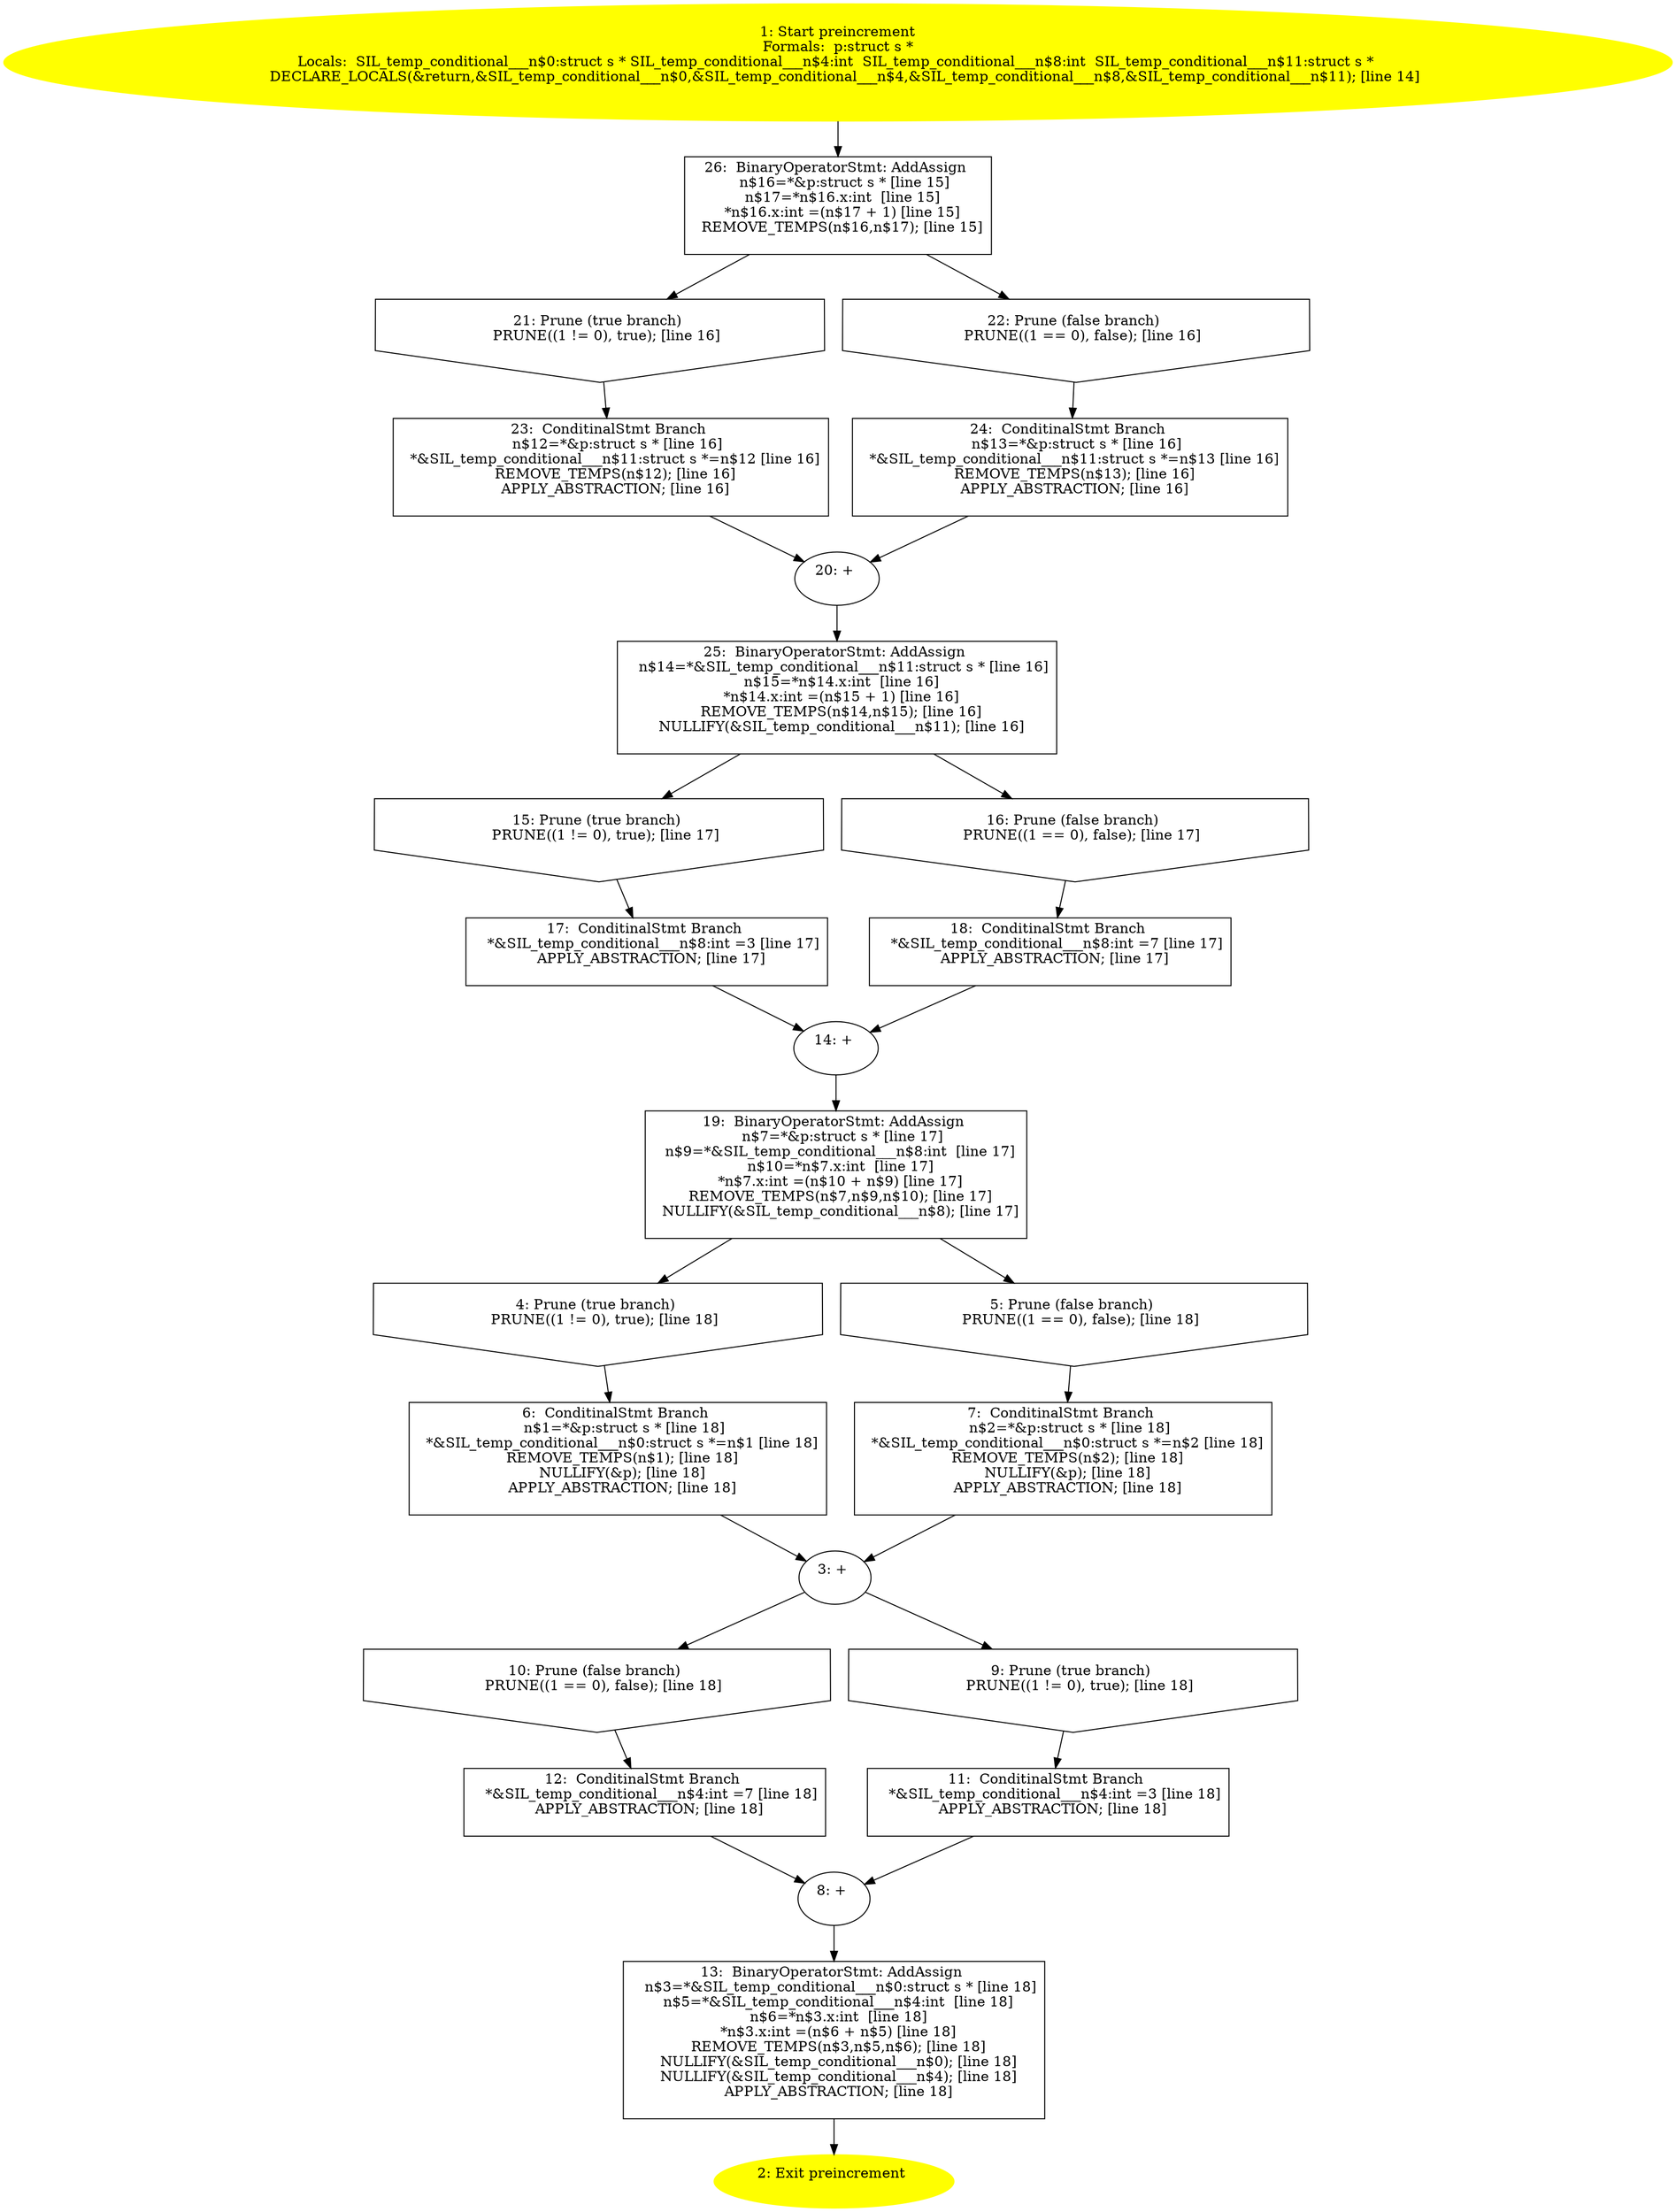 /* @generated */
digraph iCFG {
26 [label="26:  BinaryOperatorStmt: AddAssign \n   n$16=*&p:struct s * [line 15]\n  n$17=*n$16.x:int  [line 15]\n  *n$16.x:int =(n$17 + 1) [line 15]\n  REMOVE_TEMPS(n$16,n$17); [line 15]\n " shape="box"]
	

	 26 -> 21 ;
	 26 -> 22 ;
25 [label="25:  BinaryOperatorStmt: AddAssign \n   n$14=*&SIL_temp_conditional___n$11:struct s * [line 16]\n  n$15=*n$14.x:int  [line 16]\n  *n$14.x:int =(n$15 + 1) [line 16]\n  REMOVE_TEMPS(n$14,n$15); [line 16]\n  NULLIFY(&SIL_temp_conditional___n$11); [line 16]\n " shape="box"]
	

	 25 -> 15 ;
	 25 -> 16 ;
24 [label="24:  ConditinalStmt Branch \n   n$13=*&p:struct s * [line 16]\n  *&SIL_temp_conditional___n$11:struct s *=n$13 [line 16]\n  REMOVE_TEMPS(n$13); [line 16]\n  APPLY_ABSTRACTION; [line 16]\n " shape="box"]
	

	 24 -> 20 ;
23 [label="23:  ConditinalStmt Branch \n   n$12=*&p:struct s * [line 16]\n  *&SIL_temp_conditional___n$11:struct s *=n$12 [line 16]\n  REMOVE_TEMPS(n$12); [line 16]\n  APPLY_ABSTRACTION; [line 16]\n " shape="box"]
	

	 23 -> 20 ;
22 [label="22: Prune (false branch) \n   PRUNE((1 == 0), false); [line 16]\n " shape="invhouse"]
	

	 22 -> 24 ;
21 [label="21: Prune (true branch) \n   PRUNE((1 != 0), true); [line 16]\n " shape="invhouse"]
	

	 21 -> 23 ;
20 [label="20: + \n  " ]
	

	 20 -> 25 ;
19 [label="19:  BinaryOperatorStmt: AddAssign \n   n$7=*&p:struct s * [line 17]\n  n$9=*&SIL_temp_conditional___n$8:int  [line 17]\n  n$10=*n$7.x:int  [line 17]\n  *n$7.x:int =(n$10 + n$9) [line 17]\n  REMOVE_TEMPS(n$7,n$9,n$10); [line 17]\n  NULLIFY(&SIL_temp_conditional___n$8); [line 17]\n " shape="box"]
	

	 19 -> 4 ;
	 19 -> 5 ;
18 [label="18:  ConditinalStmt Branch \n   *&SIL_temp_conditional___n$8:int =7 [line 17]\n  APPLY_ABSTRACTION; [line 17]\n " shape="box"]
	

	 18 -> 14 ;
17 [label="17:  ConditinalStmt Branch \n   *&SIL_temp_conditional___n$8:int =3 [line 17]\n  APPLY_ABSTRACTION; [line 17]\n " shape="box"]
	

	 17 -> 14 ;
16 [label="16: Prune (false branch) \n   PRUNE((1 == 0), false); [line 17]\n " shape="invhouse"]
	

	 16 -> 18 ;
15 [label="15: Prune (true branch) \n   PRUNE((1 != 0), true); [line 17]\n " shape="invhouse"]
	

	 15 -> 17 ;
14 [label="14: + \n  " ]
	

	 14 -> 19 ;
13 [label="13:  BinaryOperatorStmt: AddAssign \n   n$3=*&SIL_temp_conditional___n$0:struct s * [line 18]\n  n$5=*&SIL_temp_conditional___n$4:int  [line 18]\n  n$6=*n$3.x:int  [line 18]\n  *n$3.x:int =(n$6 + n$5) [line 18]\n  REMOVE_TEMPS(n$3,n$5,n$6); [line 18]\n  NULLIFY(&SIL_temp_conditional___n$0); [line 18]\n  NULLIFY(&SIL_temp_conditional___n$4); [line 18]\n  APPLY_ABSTRACTION; [line 18]\n " shape="box"]
	

	 13 -> 2 ;
12 [label="12:  ConditinalStmt Branch \n   *&SIL_temp_conditional___n$4:int =7 [line 18]\n  APPLY_ABSTRACTION; [line 18]\n " shape="box"]
	

	 12 -> 8 ;
11 [label="11:  ConditinalStmt Branch \n   *&SIL_temp_conditional___n$4:int =3 [line 18]\n  APPLY_ABSTRACTION; [line 18]\n " shape="box"]
	

	 11 -> 8 ;
10 [label="10: Prune (false branch) \n   PRUNE((1 == 0), false); [line 18]\n " shape="invhouse"]
	

	 10 -> 12 ;
9 [label="9: Prune (true branch) \n   PRUNE((1 != 0), true); [line 18]\n " shape="invhouse"]
	

	 9 -> 11 ;
8 [label="8: + \n  " ]
	

	 8 -> 13 ;
7 [label="7:  ConditinalStmt Branch \n   n$2=*&p:struct s * [line 18]\n  *&SIL_temp_conditional___n$0:struct s *=n$2 [line 18]\n  REMOVE_TEMPS(n$2); [line 18]\n  NULLIFY(&p); [line 18]\n  APPLY_ABSTRACTION; [line 18]\n " shape="box"]
	

	 7 -> 3 ;
6 [label="6:  ConditinalStmt Branch \n   n$1=*&p:struct s * [line 18]\n  *&SIL_temp_conditional___n$0:struct s *=n$1 [line 18]\n  REMOVE_TEMPS(n$1); [line 18]\n  NULLIFY(&p); [line 18]\n  APPLY_ABSTRACTION; [line 18]\n " shape="box"]
	

	 6 -> 3 ;
5 [label="5: Prune (false branch) \n   PRUNE((1 == 0), false); [line 18]\n " shape="invhouse"]
	

	 5 -> 7 ;
4 [label="4: Prune (true branch) \n   PRUNE((1 != 0), true); [line 18]\n " shape="invhouse"]
	

	 4 -> 6 ;
3 [label="3: + \n  " ]
	

	 3 -> 9 ;
	 3 -> 10 ;
2 [label="2: Exit preincrement \n  " color=yellow style=filled]
	

1 [label="1: Start preincrement\nFormals:  p:struct s *\nLocals:  SIL_temp_conditional___n$0:struct s * SIL_temp_conditional___n$4:int  SIL_temp_conditional___n$8:int  SIL_temp_conditional___n$11:struct s * \n   DECLARE_LOCALS(&return,&SIL_temp_conditional___n$0,&SIL_temp_conditional___n$4,&SIL_temp_conditional___n$8,&SIL_temp_conditional___n$11); [line 14]\n " color=yellow style=filled]
	

	 1 -> 26 ;
}
